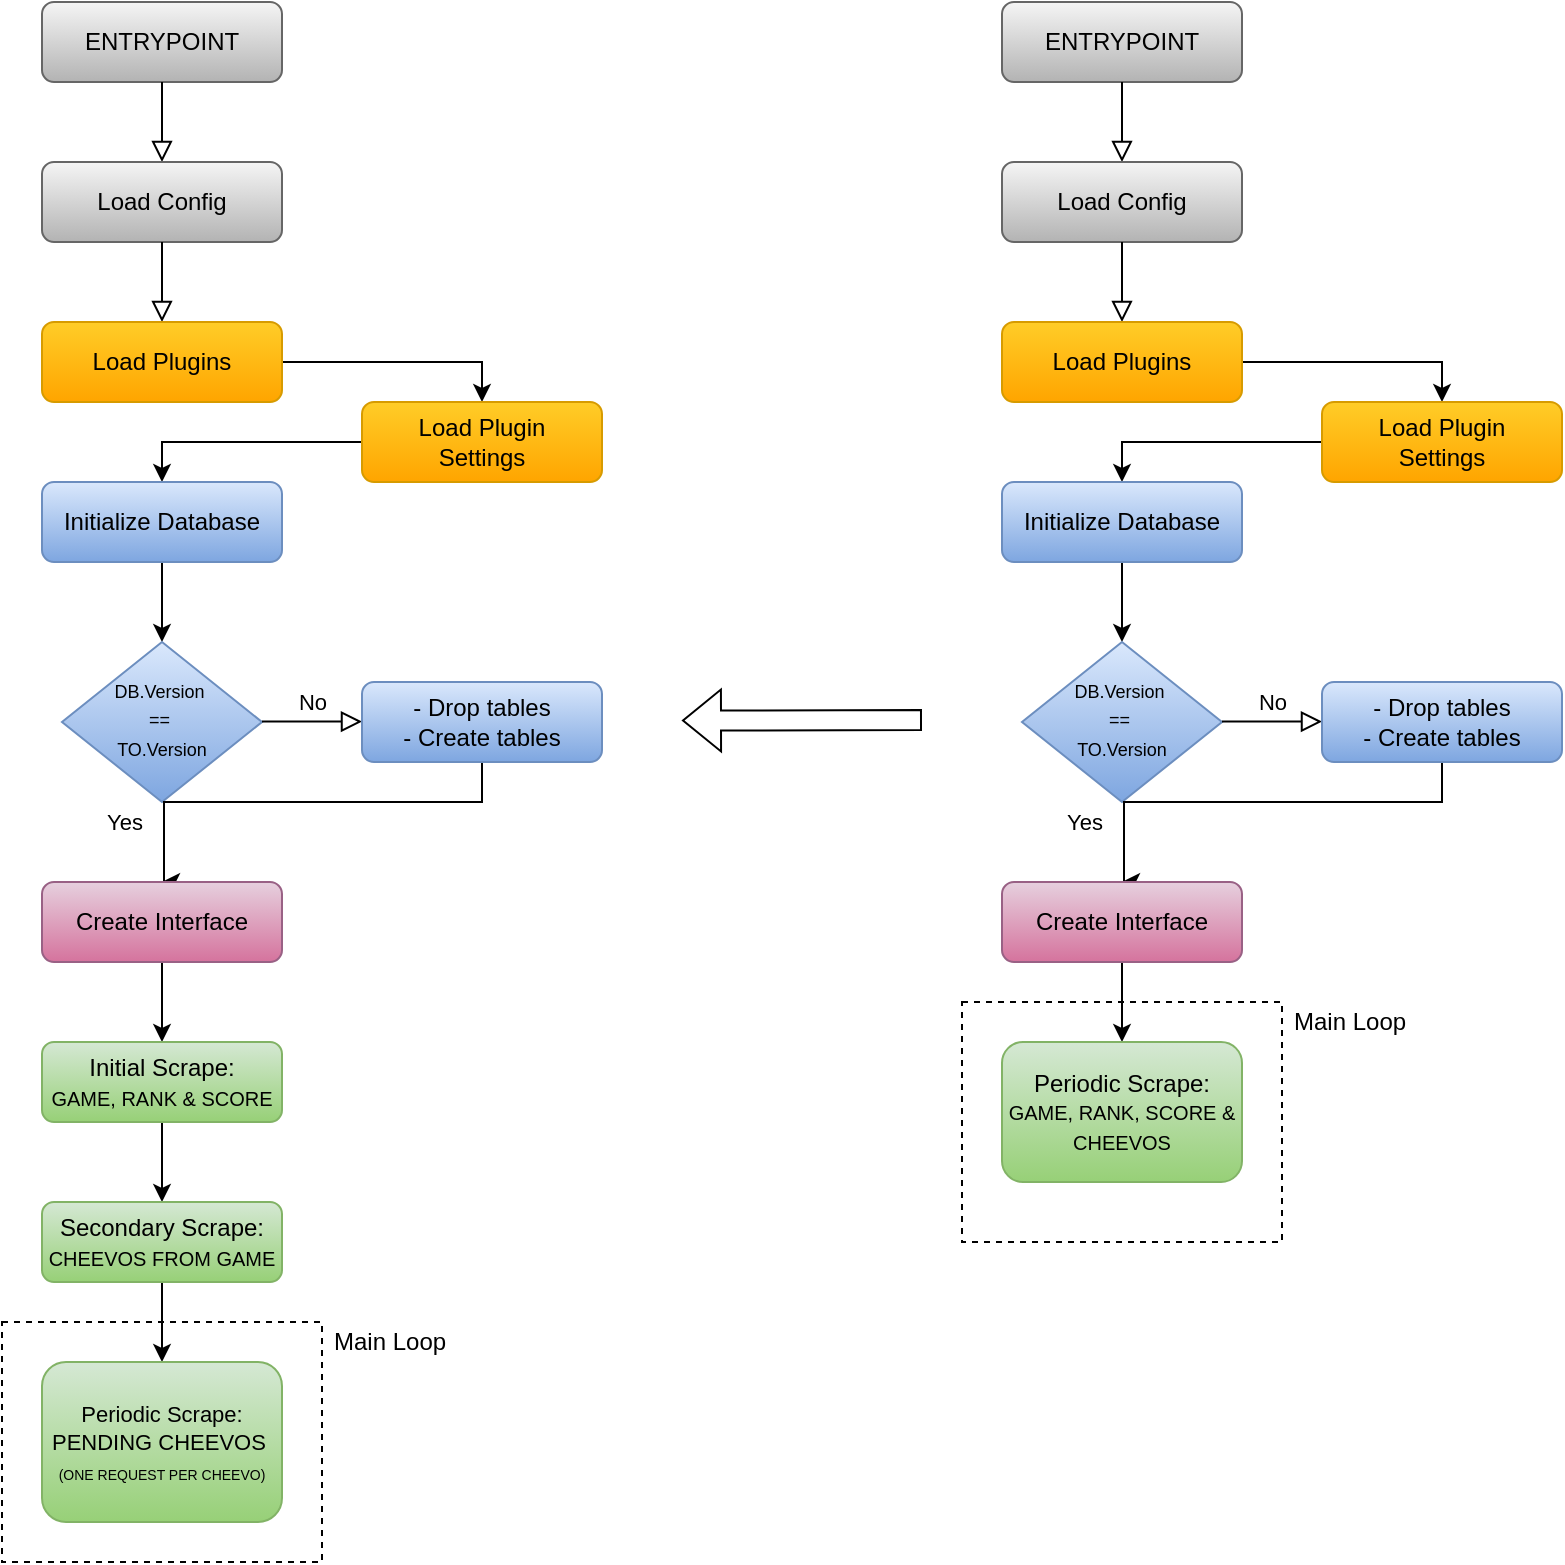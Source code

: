 <mxfile version="21.7.5" type="github">
  <diagram id="C5RBs43oDa-KdzZeNtuy" name="Page-1">
    <mxGraphModel dx="2049" dy="1143" grid="1" gridSize="10" guides="1" tooltips="1" connect="1" arrows="1" fold="1" page="1" pageScale="1" pageWidth="827" pageHeight="1169" math="0" shadow="0">
      <root>
        <mxCell id="WIyWlLk6GJQsqaUBKTNV-0" />
        <mxCell id="WIyWlLk6GJQsqaUBKTNV-1" parent="WIyWlLk6GJQsqaUBKTNV-0" />
        <mxCell id="sTYtrBtoLBsIIDPJl2ga-28" value="" style="rounded=0;whiteSpace=wrap;html=1;dashed=1;strokeWidth=1;fillColor=none;movable=1;resizable=1;rotatable=1;deletable=1;editable=1;locked=0;connectable=1;" vertex="1" parent="WIyWlLk6GJQsqaUBKTNV-1">
          <mxGeometry x="24" y="860" width="160" height="120" as="geometry" />
        </mxCell>
        <mxCell id="WIyWlLk6GJQsqaUBKTNV-3" value="ENTRYPOINT" style="rounded=1;whiteSpace=wrap;html=1;fontSize=12;glass=0;strokeWidth=1;shadow=0;fillColor=#f5f5f5;strokeColor=#666666;gradientColor=#b3b3b3;" parent="WIyWlLk6GJQsqaUBKTNV-1" vertex="1">
          <mxGeometry x="44" y="200" width="120" height="40" as="geometry" />
        </mxCell>
        <mxCell id="sTYtrBtoLBsIIDPJl2ga-1" value="" style="rounded=0;html=1;jettySize=auto;orthogonalLoop=1;fontSize=11;endArrow=block;endFill=0;endSize=8;strokeWidth=1;shadow=0;labelBackgroundColor=none;edgeStyle=orthogonalEdgeStyle;" edge="1" parent="WIyWlLk6GJQsqaUBKTNV-1" source="WIyWlLk6GJQsqaUBKTNV-3" target="sTYtrBtoLBsIIDPJl2ga-0">
          <mxGeometry relative="1" as="geometry">
            <mxPoint x="104" y="520" as="sourcePoint" />
            <mxPoint x="104" y="650" as="targetPoint" />
          </mxGeometry>
        </mxCell>
        <mxCell id="sTYtrBtoLBsIIDPJl2ga-0" value="Load Config" style="rounded=1;whiteSpace=wrap;html=1;fontSize=12;glass=0;strokeWidth=1;shadow=0;fillColor=#f5f5f5;strokeColor=#666666;gradientColor=#b3b3b3;" vertex="1" parent="WIyWlLk6GJQsqaUBKTNV-1">
          <mxGeometry x="44" y="280" width="120" height="40" as="geometry" />
        </mxCell>
        <mxCell id="sTYtrBtoLBsIIDPJl2ga-4" value="" style="rounded=0;html=1;jettySize=auto;orthogonalLoop=1;fontSize=11;endArrow=block;endFill=0;endSize=8;strokeWidth=1;shadow=0;labelBackgroundColor=none;edgeStyle=orthogonalEdgeStyle;" edge="1" parent="WIyWlLk6GJQsqaUBKTNV-1" source="sTYtrBtoLBsIIDPJl2ga-0" target="sTYtrBtoLBsIIDPJl2ga-2">
          <mxGeometry relative="1" as="geometry">
            <mxPoint x="104" y="360" as="sourcePoint" />
            <mxPoint x="104" y="650" as="targetPoint" />
          </mxGeometry>
        </mxCell>
        <mxCell id="sTYtrBtoLBsIIDPJl2ga-6" value="" style="edgeStyle=orthogonalEdgeStyle;rounded=0;orthogonalLoop=1;jettySize=auto;html=1;" edge="1" parent="WIyWlLk6GJQsqaUBKTNV-1" source="sTYtrBtoLBsIIDPJl2ga-2" target="sTYtrBtoLBsIIDPJl2ga-5">
          <mxGeometry relative="1" as="geometry">
            <Array as="points">
              <mxPoint x="264" y="380" />
            </Array>
          </mxGeometry>
        </mxCell>
        <mxCell id="sTYtrBtoLBsIIDPJl2ga-2" value="Load Plugins" style="rounded=1;whiteSpace=wrap;html=1;fontSize=12;glass=0;strokeWidth=1;shadow=0;fillColor=#ffcd28;strokeColor=#d79b00;gradientColor=#ffa500;" vertex="1" parent="WIyWlLk6GJQsqaUBKTNV-1">
          <mxGeometry x="44" y="360" width="120" height="40" as="geometry" />
        </mxCell>
        <mxCell id="sTYtrBtoLBsIIDPJl2ga-20" style="edgeStyle=orthogonalEdgeStyle;rounded=0;orthogonalLoop=1;jettySize=auto;html=1;exitX=0;exitY=0.5;exitDx=0;exitDy=0;entryX=0.5;entryY=0;entryDx=0;entryDy=0;" edge="1" parent="WIyWlLk6GJQsqaUBKTNV-1" source="sTYtrBtoLBsIIDPJl2ga-5" target="sTYtrBtoLBsIIDPJl2ga-12">
          <mxGeometry relative="1" as="geometry" />
        </mxCell>
        <mxCell id="sTYtrBtoLBsIIDPJl2ga-5" value="Load Plugin&lt;br&gt;Settings" style="rounded=1;whiteSpace=wrap;html=1;fontSize=12;glass=0;strokeWidth=1;shadow=0;fillColor=#ffcd28;gradientColor=#ffa500;strokeColor=#d79b00;" vertex="1" parent="WIyWlLk6GJQsqaUBKTNV-1">
          <mxGeometry x="204" y="400" width="120" height="40" as="geometry" />
        </mxCell>
        <mxCell id="sTYtrBtoLBsIIDPJl2ga-22" style="edgeStyle=orthogonalEdgeStyle;rounded=0;orthogonalLoop=1;jettySize=auto;html=1;exitX=0.5;exitY=1;exitDx=0;exitDy=0;entryX=0.5;entryY=0;entryDx=0;entryDy=0;" edge="1" parent="WIyWlLk6GJQsqaUBKTNV-1" source="sTYtrBtoLBsIIDPJl2ga-12" target="sTYtrBtoLBsIIDPJl2ga-14">
          <mxGeometry relative="1" as="geometry" />
        </mxCell>
        <mxCell id="sTYtrBtoLBsIIDPJl2ga-12" value="Initialize Database" style="rounded=1;whiteSpace=wrap;html=1;fontSize=12;glass=0;strokeWidth=1;shadow=0;fillColor=#dae8fc;gradientColor=#7ea6e0;strokeColor=#6c8ebf;" vertex="1" parent="WIyWlLk6GJQsqaUBKTNV-1">
          <mxGeometry x="44" y="440" width="120" height="40" as="geometry" />
        </mxCell>
        <mxCell id="sTYtrBtoLBsIIDPJl2ga-14" value="&lt;font style=&quot;font-size: 9px;&quot;&gt;DB.Version&amp;nbsp;&lt;br style=&quot;&quot;&gt;==&amp;nbsp;&lt;br&gt;TO.Version&lt;/font&gt;" style="rhombus;whiteSpace=wrap;html=1;shadow=0;fontFamily=Helvetica;fontSize=12;align=center;strokeWidth=1;spacing=6;spacingTop=-4;fillColor=#dae8fc;gradientColor=#7ea6e0;strokeColor=#6c8ebf;" vertex="1" parent="WIyWlLk6GJQsqaUBKTNV-1">
          <mxGeometry x="54" y="520" width="100" height="80" as="geometry" />
        </mxCell>
        <mxCell id="sTYtrBtoLBsIIDPJl2ga-16" value="No" style="edgeStyle=orthogonalEdgeStyle;rounded=0;html=1;jettySize=auto;orthogonalLoop=1;fontSize=11;endArrow=block;endFill=0;endSize=8;strokeWidth=1;shadow=0;labelBackgroundColor=none;" edge="1" parent="WIyWlLk6GJQsqaUBKTNV-1">
          <mxGeometry y="10" relative="1" as="geometry">
            <mxPoint as="offset" />
            <mxPoint x="154" y="559.76" as="sourcePoint" />
            <mxPoint x="204" y="559.76" as="targetPoint" />
          </mxGeometry>
        </mxCell>
        <mxCell id="sTYtrBtoLBsIIDPJl2ga-23" style="edgeStyle=orthogonalEdgeStyle;rounded=0;orthogonalLoop=1;jettySize=auto;html=1;exitX=0.5;exitY=1;exitDx=0;exitDy=0;" edge="1" parent="WIyWlLk6GJQsqaUBKTNV-1" source="sTYtrBtoLBsIIDPJl2ga-17">
          <mxGeometry relative="1" as="geometry">
            <mxPoint x="104" y="640" as="targetPoint" />
            <Array as="points">
              <mxPoint x="264" y="600" />
              <mxPoint x="105" y="600" />
              <mxPoint x="105" y="640" />
            </Array>
          </mxGeometry>
        </mxCell>
        <mxCell id="sTYtrBtoLBsIIDPJl2ga-24" value="Yes" style="edgeLabel;html=1;align=center;verticalAlign=middle;resizable=0;points=[];" vertex="1" connectable="0" parent="sTYtrBtoLBsIIDPJl2ga-23">
          <mxGeometry x="0.434" y="2" relative="1" as="geometry">
            <mxPoint x="-42" y="8" as="offset" />
          </mxGeometry>
        </mxCell>
        <mxCell id="sTYtrBtoLBsIIDPJl2ga-17" value="- Drop tables&lt;br&gt;- Create tables" style="rounded=1;whiteSpace=wrap;html=1;fontSize=12;glass=0;strokeWidth=1;shadow=0;fillColor=#dae8fc;gradientColor=#7ea6e0;strokeColor=#6c8ebf;" vertex="1" parent="WIyWlLk6GJQsqaUBKTNV-1">
          <mxGeometry x="204" y="540" width="120" height="40" as="geometry" />
        </mxCell>
        <mxCell id="sTYtrBtoLBsIIDPJl2ga-30" style="edgeStyle=orthogonalEdgeStyle;rounded=0;orthogonalLoop=1;jettySize=auto;html=1;exitX=0.5;exitY=1;exitDx=0;exitDy=0;entryX=0.5;entryY=0;entryDx=0;entryDy=0;" edge="1" parent="WIyWlLk6GJQsqaUBKTNV-1" source="sTYtrBtoLBsIIDPJl2ga-25" target="sTYtrBtoLBsIIDPJl2ga-26">
          <mxGeometry relative="1" as="geometry" />
        </mxCell>
        <mxCell id="sTYtrBtoLBsIIDPJl2ga-25" value="Create Interface" style="rounded=1;whiteSpace=wrap;html=1;fontSize=12;glass=0;strokeWidth=1;shadow=0;fillColor=#e6d0de;strokeColor=#996185;gradientColor=#d5739d;" vertex="1" parent="WIyWlLk6GJQsqaUBKTNV-1">
          <mxGeometry x="44" y="640" width="120" height="40" as="geometry" />
        </mxCell>
        <mxCell id="sTYtrBtoLBsIIDPJl2ga-32" value="" style="edgeStyle=orthogonalEdgeStyle;rounded=0;orthogonalLoop=1;jettySize=auto;html=1;" edge="1" parent="WIyWlLk6GJQsqaUBKTNV-1" source="sTYtrBtoLBsIIDPJl2ga-26" target="sTYtrBtoLBsIIDPJl2ga-31">
          <mxGeometry relative="1" as="geometry" />
        </mxCell>
        <mxCell id="sTYtrBtoLBsIIDPJl2ga-26" value="Initial Scrape:&lt;br&gt;&lt;font style=&quot;font-size: 10px;&quot;&gt;GAME, RANK &amp;amp;&amp;nbsp;SCORE&lt;/font&gt;" style="rounded=1;whiteSpace=wrap;html=1;fontSize=12;glass=0;strokeWidth=1;shadow=0;fillColor=#d5e8d4;strokeColor=#82b366;gradientColor=#97d077;" vertex="1" parent="WIyWlLk6GJQsqaUBKTNV-1">
          <mxGeometry x="44" y="720" width="120" height="40" as="geometry" />
        </mxCell>
        <mxCell id="sTYtrBtoLBsIIDPJl2ga-29" value="Main Loop" style="text;strokeColor=none;fillColor=none;align=left;verticalAlign=middle;spacingLeft=4;spacingRight=4;overflow=hidden;points=[[0,0.5],[1,0.5]];portConstraint=eastwest;rotatable=0;whiteSpace=wrap;html=1;" vertex="1" parent="WIyWlLk6GJQsqaUBKTNV-1">
          <mxGeometry x="184" y="860" width="80" height="20" as="geometry" />
        </mxCell>
        <mxCell id="sTYtrBtoLBsIIDPJl2ga-34" style="edgeStyle=orthogonalEdgeStyle;rounded=0;orthogonalLoop=1;jettySize=auto;html=1;exitX=0.5;exitY=1;exitDx=0;exitDy=0;entryX=0.5;entryY=0;entryDx=0;entryDy=0;" edge="1" parent="WIyWlLk6GJQsqaUBKTNV-1" source="sTYtrBtoLBsIIDPJl2ga-31" target="sTYtrBtoLBsIIDPJl2ga-33">
          <mxGeometry relative="1" as="geometry" />
        </mxCell>
        <mxCell id="sTYtrBtoLBsIIDPJl2ga-31" value="Secondary Scrape:&lt;br&gt;&lt;font style=&quot;font-size: 10px;&quot;&gt;CHEEVOS FROM GAME&lt;/font&gt;" style="rounded=1;whiteSpace=wrap;html=1;fontSize=12;glass=0;strokeWidth=1;shadow=0;fillColor=#d5e8d4;strokeColor=#82b366;gradientColor=#97d077;" vertex="1" parent="WIyWlLk6GJQsqaUBKTNV-1">
          <mxGeometry x="44" y="800" width="120" height="40" as="geometry" />
        </mxCell>
        <mxCell id="sTYtrBtoLBsIIDPJl2ga-33" value="&lt;font style=&quot;font-size: 11px;&quot;&gt;Periodic Scrape:&lt;br&gt;&lt;/font&gt;&lt;font style=&quot;&quot;&gt;&lt;font style=&quot;&quot;&gt;&lt;span style=&quot;font-size: 11px;&quot;&gt;PENDING CHEEVOS&amp;nbsp;&lt;/span&gt;&lt;br&gt;&lt;font style=&quot;font-size: 7px;&quot;&gt;(ONE REQUEST PER CHEEVO)&lt;/font&gt;&lt;/font&gt;&lt;br&gt;&lt;/font&gt;" style="rounded=1;whiteSpace=wrap;html=1;fontSize=12;glass=0;strokeWidth=1;shadow=0;fillColor=#d5e8d4;strokeColor=#82b366;gradientColor=#97d077;" vertex="1" parent="WIyWlLk6GJQsqaUBKTNV-1">
          <mxGeometry x="44" y="880" width="120" height="80" as="geometry" />
        </mxCell>
        <mxCell id="sTYtrBtoLBsIIDPJl2ga-35" value="" style="rounded=0;whiteSpace=wrap;html=1;dashed=1;strokeWidth=1;fillColor=none;movable=1;resizable=1;rotatable=1;deletable=1;editable=1;locked=0;connectable=1;" vertex="1" parent="WIyWlLk6GJQsqaUBKTNV-1">
          <mxGeometry x="504" y="700" width="160" height="120" as="geometry" />
        </mxCell>
        <mxCell id="sTYtrBtoLBsIIDPJl2ga-36" value="ENTRYPOINT" style="rounded=1;whiteSpace=wrap;html=1;fontSize=12;glass=0;strokeWidth=1;shadow=0;fillColor=#f5f5f5;strokeColor=#666666;gradientColor=#b3b3b3;" vertex="1" parent="WIyWlLk6GJQsqaUBKTNV-1">
          <mxGeometry x="524" y="200" width="120" height="40" as="geometry" />
        </mxCell>
        <mxCell id="sTYtrBtoLBsIIDPJl2ga-37" value="" style="rounded=0;html=1;jettySize=auto;orthogonalLoop=1;fontSize=11;endArrow=block;endFill=0;endSize=8;strokeWidth=1;shadow=0;labelBackgroundColor=none;edgeStyle=orthogonalEdgeStyle;" edge="1" parent="WIyWlLk6GJQsqaUBKTNV-1" source="sTYtrBtoLBsIIDPJl2ga-36" target="sTYtrBtoLBsIIDPJl2ga-38">
          <mxGeometry relative="1" as="geometry">
            <mxPoint x="584" y="520" as="sourcePoint" />
            <mxPoint x="584" y="650" as="targetPoint" />
          </mxGeometry>
        </mxCell>
        <mxCell id="sTYtrBtoLBsIIDPJl2ga-38" value="Load Config" style="rounded=1;whiteSpace=wrap;html=1;fontSize=12;glass=0;strokeWidth=1;shadow=0;fillColor=#f5f5f5;strokeColor=#666666;gradientColor=#b3b3b3;" vertex="1" parent="WIyWlLk6GJQsqaUBKTNV-1">
          <mxGeometry x="524" y="280" width="120" height="40" as="geometry" />
        </mxCell>
        <mxCell id="sTYtrBtoLBsIIDPJl2ga-39" value="" style="rounded=0;html=1;jettySize=auto;orthogonalLoop=1;fontSize=11;endArrow=block;endFill=0;endSize=8;strokeWidth=1;shadow=0;labelBackgroundColor=none;edgeStyle=orthogonalEdgeStyle;" edge="1" parent="WIyWlLk6GJQsqaUBKTNV-1" source="sTYtrBtoLBsIIDPJl2ga-38" target="sTYtrBtoLBsIIDPJl2ga-41">
          <mxGeometry relative="1" as="geometry">
            <mxPoint x="584" y="360" as="sourcePoint" />
            <mxPoint x="584" y="650" as="targetPoint" />
          </mxGeometry>
        </mxCell>
        <mxCell id="sTYtrBtoLBsIIDPJl2ga-40" value="" style="edgeStyle=orthogonalEdgeStyle;rounded=0;orthogonalLoop=1;jettySize=auto;html=1;" edge="1" parent="WIyWlLk6GJQsqaUBKTNV-1" source="sTYtrBtoLBsIIDPJl2ga-41" target="sTYtrBtoLBsIIDPJl2ga-43">
          <mxGeometry relative="1" as="geometry">
            <Array as="points">
              <mxPoint x="744" y="380" />
            </Array>
          </mxGeometry>
        </mxCell>
        <mxCell id="sTYtrBtoLBsIIDPJl2ga-41" value="Load Plugins" style="rounded=1;whiteSpace=wrap;html=1;fontSize=12;glass=0;strokeWidth=1;shadow=0;fillColor=#ffcd28;strokeColor=#d79b00;gradientColor=#ffa500;" vertex="1" parent="WIyWlLk6GJQsqaUBKTNV-1">
          <mxGeometry x="524" y="360" width="120" height="40" as="geometry" />
        </mxCell>
        <mxCell id="sTYtrBtoLBsIIDPJl2ga-42" style="edgeStyle=orthogonalEdgeStyle;rounded=0;orthogonalLoop=1;jettySize=auto;html=1;exitX=0;exitY=0.5;exitDx=0;exitDy=0;entryX=0.5;entryY=0;entryDx=0;entryDy=0;" edge="1" parent="WIyWlLk6GJQsqaUBKTNV-1" source="sTYtrBtoLBsIIDPJl2ga-43" target="sTYtrBtoLBsIIDPJl2ga-45">
          <mxGeometry relative="1" as="geometry" />
        </mxCell>
        <mxCell id="sTYtrBtoLBsIIDPJl2ga-43" value="Load Plugin&lt;br&gt;Settings" style="rounded=1;whiteSpace=wrap;html=1;fontSize=12;glass=0;strokeWidth=1;shadow=0;fillColor=#ffcd28;gradientColor=#ffa500;strokeColor=#d79b00;" vertex="1" parent="WIyWlLk6GJQsqaUBKTNV-1">
          <mxGeometry x="684" y="400" width="120" height="40" as="geometry" />
        </mxCell>
        <mxCell id="sTYtrBtoLBsIIDPJl2ga-44" style="edgeStyle=orthogonalEdgeStyle;rounded=0;orthogonalLoop=1;jettySize=auto;html=1;exitX=0.5;exitY=1;exitDx=0;exitDy=0;entryX=0.5;entryY=0;entryDx=0;entryDy=0;" edge="1" parent="WIyWlLk6GJQsqaUBKTNV-1" source="sTYtrBtoLBsIIDPJl2ga-45" target="sTYtrBtoLBsIIDPJl2ga-46">
          <mxGeometry relative="1" as="geometry" />
        </mxCell>
        <mxCell id="sTYtrBtoLBsIIDPJl2ga-45" value="Initialize Database" style="rounded=1;whiteSpace=wrap;html=1;fontSize=12;glass=0;strokeWidth=1;shadow=0;fillColor=#dae8fc;gradientColor=#7ea6e0;strokeColor=#6c8ebf;" vertex="1" parent="WIyWlLk6GJQsqaUBKTNV-1">
          <mxGeometry x="524" y="440" width="120" height="40" as="geometry" />
        </mxCell>
        <mxCell id="sTYtrBtoLBsIIDPJl2ga-46" value="&lt;font style=&quot;font-size: 9px;&quot;&gt;DB.Version&amp;nbsp;&lt;br style=&quot;&quot;&gt;==&amp;nbsp;&lt;br&gt;TO.Version&lt;/font&gt;" style="rhombus;whiteSpace=wrap;html=1;shadow=0;fontFamily=Helvetica;fontSize=12;align=center;strokeWidth=1;spacing=6;spacingTop=-4;fillColor=#dae8fc;gradientColor=#7ea6e0;strokeColor=#6c8ebf;" vertex="1" parent="WIyWlLk6GJQsqaUBKTNV-1">
          <mxGeometry x="534" y="520" width="100" height="80" as="geometry" />
        </mxCell>
        <mxCell id="sTYtrBtoLBsIIDPJl2ga-47" value="No" style="edgeStyle=orthogonalEdgeStyle;rounded=0;html=1;jettySize=auto;orthogonalLoop=1;fontSize=11;endArrow=block;endFill=0;endSize=8;strokeWidth=1;shadow=0;labelBackgroundColor=none;" edge="1" parent="WIyWlLk6GJQsqaUBKTNV-1">
          <mxGeometry y="10" relative="1" as="geometry">
            <mxPoint as="offset" />
            <mxPoint x="634" y="559.76" as="sourcePoint" />
            <mxPoint x="684" y="559.76" as="targetPoint" />
          </mxGeometry>
        </mxCell>
        <mxCell id="sTYtrBtoLBsIIDPJl2ga-48" style="edgeStyle=orthogonalEdgeStyle;rounded=0;orthogonalLoop=1;jettySize=auto;html=1;exitX=0.5;exitY=1;exitDx=0;exitDy=0;" edge="1" parent="WIyWlLk6GJQsqaUBKTNV-1" source="sTYtrBtoLBsIIDPJl2ga-50">
          <mxGeometry relative="1" as="geometry">
            <mxPoint x="584" y="640" as="targetPoint" />
            <Array as="points">
              <mxPoint x="744" y="600" />
              <mxPoint x="585" y="600" />
              <mxPoint x="585" y="640" />
            </Array>
          </mxGeometry>
        </mxCell>
        <mxCell id="sTYtrBtoLBsIIDPJl2ga-49" value="Yes" style="edgeLabel;html=1;align=center;verticalAlign=middle;resizable=0;points=[];" vertex="1" connectable="0" parent="sTYtrBtoLBsIIDPJl2ga-48">
          <mxGeometry x="0.434" y="2" relative="1" as="geometry">
            <mxPoint x="-42" y="8" as="offset" />
          </mxGeometry>
        </mxCell>
        <mxCell id="sTYtrBtoLBsIIDPJl2ga-50" value="- Drop tables&lt;br&gt;- Create tables" style="rounded=1;whiteSpace=wrap;html=1;fontSize=12;glass=0;strokeWidth=1;shadow=0;fillColor=#dae8fc;gradientColor=#7ea6e0;strokeColor=#6c8ebf;" vertex="1" parent="WIyWlLk6GJQsqaUBKTNV-1">
          <mxGeometry x="684" y="540" width="120" height="40" as="geometry" />
        </mxCell>
        <mxCell id="sTYtrBtoLBsIIDPJl2ga-53" style="edgeStyle=orthogonalEdgeStyle;rounded=0;orthogonalLoop=1;jettySize=auto;html=1;exitX=0.5;exitY=1;exitDx=0;exitDy=0;entryX=0.5;entryY=0;entryDx=0;entryDy=0;" edge="1" parent="WIyWlLk6GJQsqaUBKTNV-1" source="sTYtrBtoLBsIIDPJl2ga-54" target="sTYtrBtoLBsIIDPJl2ga-56">
          <mxGeometry relative="1" as="geometry" />
        </mxCell>
        <mxCell id="sTYtrBtoLBsIIDPJl2ga-54" value="Create Interface" style="rounded=1;whiteSpace=wrap;html=1;fontSize=12;glass=0;strokeWidth=1;shadow=0;fillColor=#e6d0de;strokeColor=#996185;gradientColor=#d5739d;" vertex="1" parent="WIyWlLk6GJQsqaUBKTNV-1">
          <mxGeometry x="524" y="640" width="120" height="40" as="geometry" />
        </mxCell>
        <mxCell id="sTYtrBtoLBsIIDPJl2ga-56" value="Periodic Scrape:&lt;br&gt;&lt;font style=&quot;font-size: 10px;&quot;&gt;GAME, RANK, SCORE &amp;amp; CHEEVOS&lt;br&gt;&lt;/font&gt;" style="rounded=1;whiteSpace=wrap;html=1;fontSize=12;glass=0;strokeWidth=1;shadow=0;fillColor=#d5e8d4;strokeColor=#82b366;gradientColor=#97d077;" vertex="1" parent="WIyWlLk6GJQsqaUBKTNV-1">
          <mxGeometry x="524" y="720" width="120" height="70" as="geometry" />
        </mxCell>
        <mxCell id="sTYtrBtoLBsIIDPJl2ga-57" value="Main Loop" style="text;strokeColor=none;fillColor=none;align=left;verticalAlign=middle;spacingLeft=4;spacingRight=4;overflow=hidden;points=[[0,0.5],[1,0.5]];portConstraint=eastwest;rotatable=0;whiteSpace=wrap;html=1;" vertex="1" parent="WIyWlLk6GJQsqaUBKTNV-1">
          <mxGeometry x="664" y="700" width="80" height="20" as="geometry" />
        </mxCell>
        <mxCell id="sTYtrBtoLBsIIDPJl2ga-61" value="" style="shape=flexArrow;endArrow=classic;html=1;rounded=0;" edge="1" parent="WIyWlLk6GJQsqaUBKTNV-1">
          <mxGeometry width="50" height="50" relative="1" as="geometry">
            <mxPoint x="484" y="559" as="sourcePoint" />
            <mxPoint x="364" y="559.29" as="targetPoint" />
          </mxGeometry>
        </mxCell>
      </root>
    </mxGraphModel>
  </diagram>
</mxfile>
